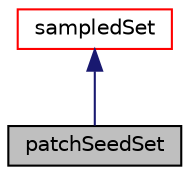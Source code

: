 digraph "patchSeedSet"
{
  bgcolor="transparent";
  edge [fontname="Helvetica",fontsize="10",labelfontname="Helvetica",labelfontsize="10"];
  node [fontname="Helvetica",fontsize="10",shape=record];
  Node0 [label="patchSeedSet",height=0.2,width=0.4,color="black", fillcolor="grey75", style="filled", fontcolor="black"];
  Node1 -> Node0 [dir="back",color="midnightblue",fontsize="10",style="solid",fontname="Helvetica"];
  Node1 [label="sampledSet",height=0.2,width=0.4,color="red",URL="$a30589.html",tooltip="Holds list of sampling points which is filled at construction time. Various implementations of this b..."];
}
